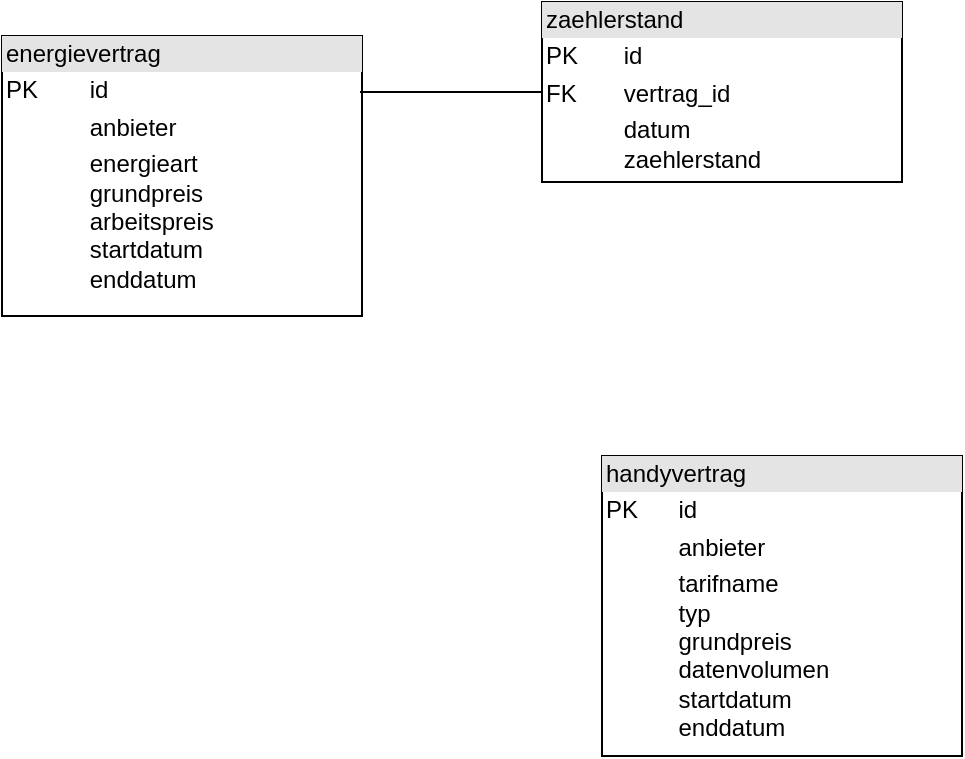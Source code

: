 <mxfile version="26.2.14">
  <diagram name="Page-1" id="6133507b-19e7-1e82-6fc7-422aa6c4b21f">
    <mxGraphModel dx="722" dy="646" grid="1" gridSize="10" guides="1" tooltips="1" connect="1" arrows="1" fold="1" page="1" pageScale="1" pageWidth="1100" pageHeight="850" background="none" math="0" shadow="0">
      <root>
        <mxCell id="0" />
        <mxCell id="1" parent="0" />
        <mxCell id="CVo2bgkwQCTpprGqAWVd-5" value="&lt;div style=&quot;box-sizing: border-box; width: 100%; background: rgb(228, 228, 228); padding: 2px;&quot;&gt;energievertrag&lt;/div&gt;&lt;table style=&quot;width:100%;font-size:1em;&quot; cellpadding=&quot;2&quot; cellspacing=&quot;0&quot;&gt;&lt;tbody&gt;&lt;tr&gt;&lt;td&gt;PK&lt;/td&gt;&lt;td&gt;id&lt;/td&gt;&lt;/tr&gt;&lt;tr&gt;&lt;td&gt;&lt;br&gt;&lt;/td&gt;&lt;td&gt;anbieter&lt;/td&gt;&lt;/tr&gt;&lt;tr&gt;&lt;td&gt;&lt;/td&gt;&lt;td&gt;energieart&lt;br&gt;grundpreis&lt;br&gt;arbeitspreis&lt;br&gt;startdatum&lt;br&gt;enddatum&lt;/td&gt;&lt;/tr&gt;&lt;/tbody&gt;&lt;/table&gt;" style="verticalAlign=top;align=left;overflow=fill;html=1;whiteSpace=wrap;" vertex="1" parent="1">
          <mxGeometry x="90" y="140" width="180" height="140" as="geometry" />
        </mxCell>
        <mxCell id="CVo2bgkwQCTpprGqAWVd-6" value="&lt;div style=&quot;box-sizing: border-box; width: 100%; background: rgb(228, 228, 228); padding: 2px;&quot;&gt;zaehlerstand&lt;/div&gt;&lt;table style=&quot;width:100%;font-size:1em;&quot; cellpadding=&quot;2&quot; cellspacing=&quot;0&quot;&gt;&lt;tbody&gt;&lt;tr&gt;&lt;td&gt;PK&lt;/td&gt;&lt;td&gt;id&lt;/td&gt;&lt;/tr&gt;&lt;tr&gt;&lt;td&gt;FK&lt;/td&gt;&lt;td&gt;vertrag_id&lt;/td&gt;&lt;/tr&gt;&lt;tr&gt;&lt;td&gt;&lt;/td&gt;&lt;td&gt;datum&lt;br&gt;zaehlerstand&lt;br&gt;&lt;br&gt;&lt;br&gt;&lt;br&gt;&lt;/td&gt;&lt;/tr&gt;&lt;/tbody&gt;&lt;/table&gt;" style="verticalAlign=top;align=left;overflow=fill;html=1;whiteSpace=wrap;" vertex="1" parent="1">
          <mxGeometry x="360" y="123" width="180" height="90" as="geometry" />
        </mxCell>
        <mxCell id="CVo2bgkwQCTpprGqAWVd-7" value="&lt;div style=&quot;box-sizing: border-box; width: 100%; background: rgb(228, 228, 228); padding: 2px;&quot;&gt;handyvertrag&lt;/div&gt;&lt;table style=&quot;width:100%;font-size:1em;&quot; cellpadding=&quot;2&quot; cellspacing=&quot;0&quot;&gt;&lt;tbody&gt;&lt;tr&gt;&lt;td&gt;PK&lt;/td&gt;&lt;td&gt;id&lt;/td&gt;&lt;/tr&gt;&lt;tr&gt;&lt;td&gt;&lt;br&gt;&lt;/td&gt;&lt;td&gt;anbieter&lt;/td&gt;&lt;/tr&gt;&lt;tr&gt;&lt;td&gt;&lt;/td&gt;&lt;td&gt;tarifname&lt;br&gt;typ&lt;br&gt;grundpreis&lt;br&gt;datenvolumen&lt;br&gt;startdatum&lt;br&gt;enddatum&lt;br&gt;&lt;br&gt;&lt;br&gt;&lt;br&gt;&lt;/td&gt;&lt;/tr&gt;&lt;/tbody&gt;&lt;/table&gt;" style="verticalAlign=top;align=left;overflow=fill;html=1;whiteSpace=wrap;" vertex="1" parent="1">
          <mxGeometry x="390" y="350" width="180" height="150" as="geometry" />
        </mxCell>
        <mxCell id="CVo2bgkwQCTpprGqAWVd-12" value="" style="line;strokeWidth=1;fillColor=none;align=left;verticalAlign=middle;spacingTop=-1;spacingLeft=3;spacingRight=3;rotatable=0;labelPosition=right;points=[];portConstraint=eastwest;strokeColor=inherit;" vertex="1" parent="1">
          <mxGeometry x="269" y="164" width="91" height="8" as="geometry" />
        </mxCell>
      </root>
    </mxGraphModel>
  </diagram>
</mxfile>
